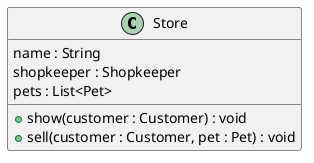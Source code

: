 ```uml
@startuml
class Store {
    name : String
    shopkeeper : Shopkeeper
    pets : List<Pet>
    
    + show(customer : Customer) : void
    + sell(customer : Customer, pet : Pet) : void
}
@enduml
```
